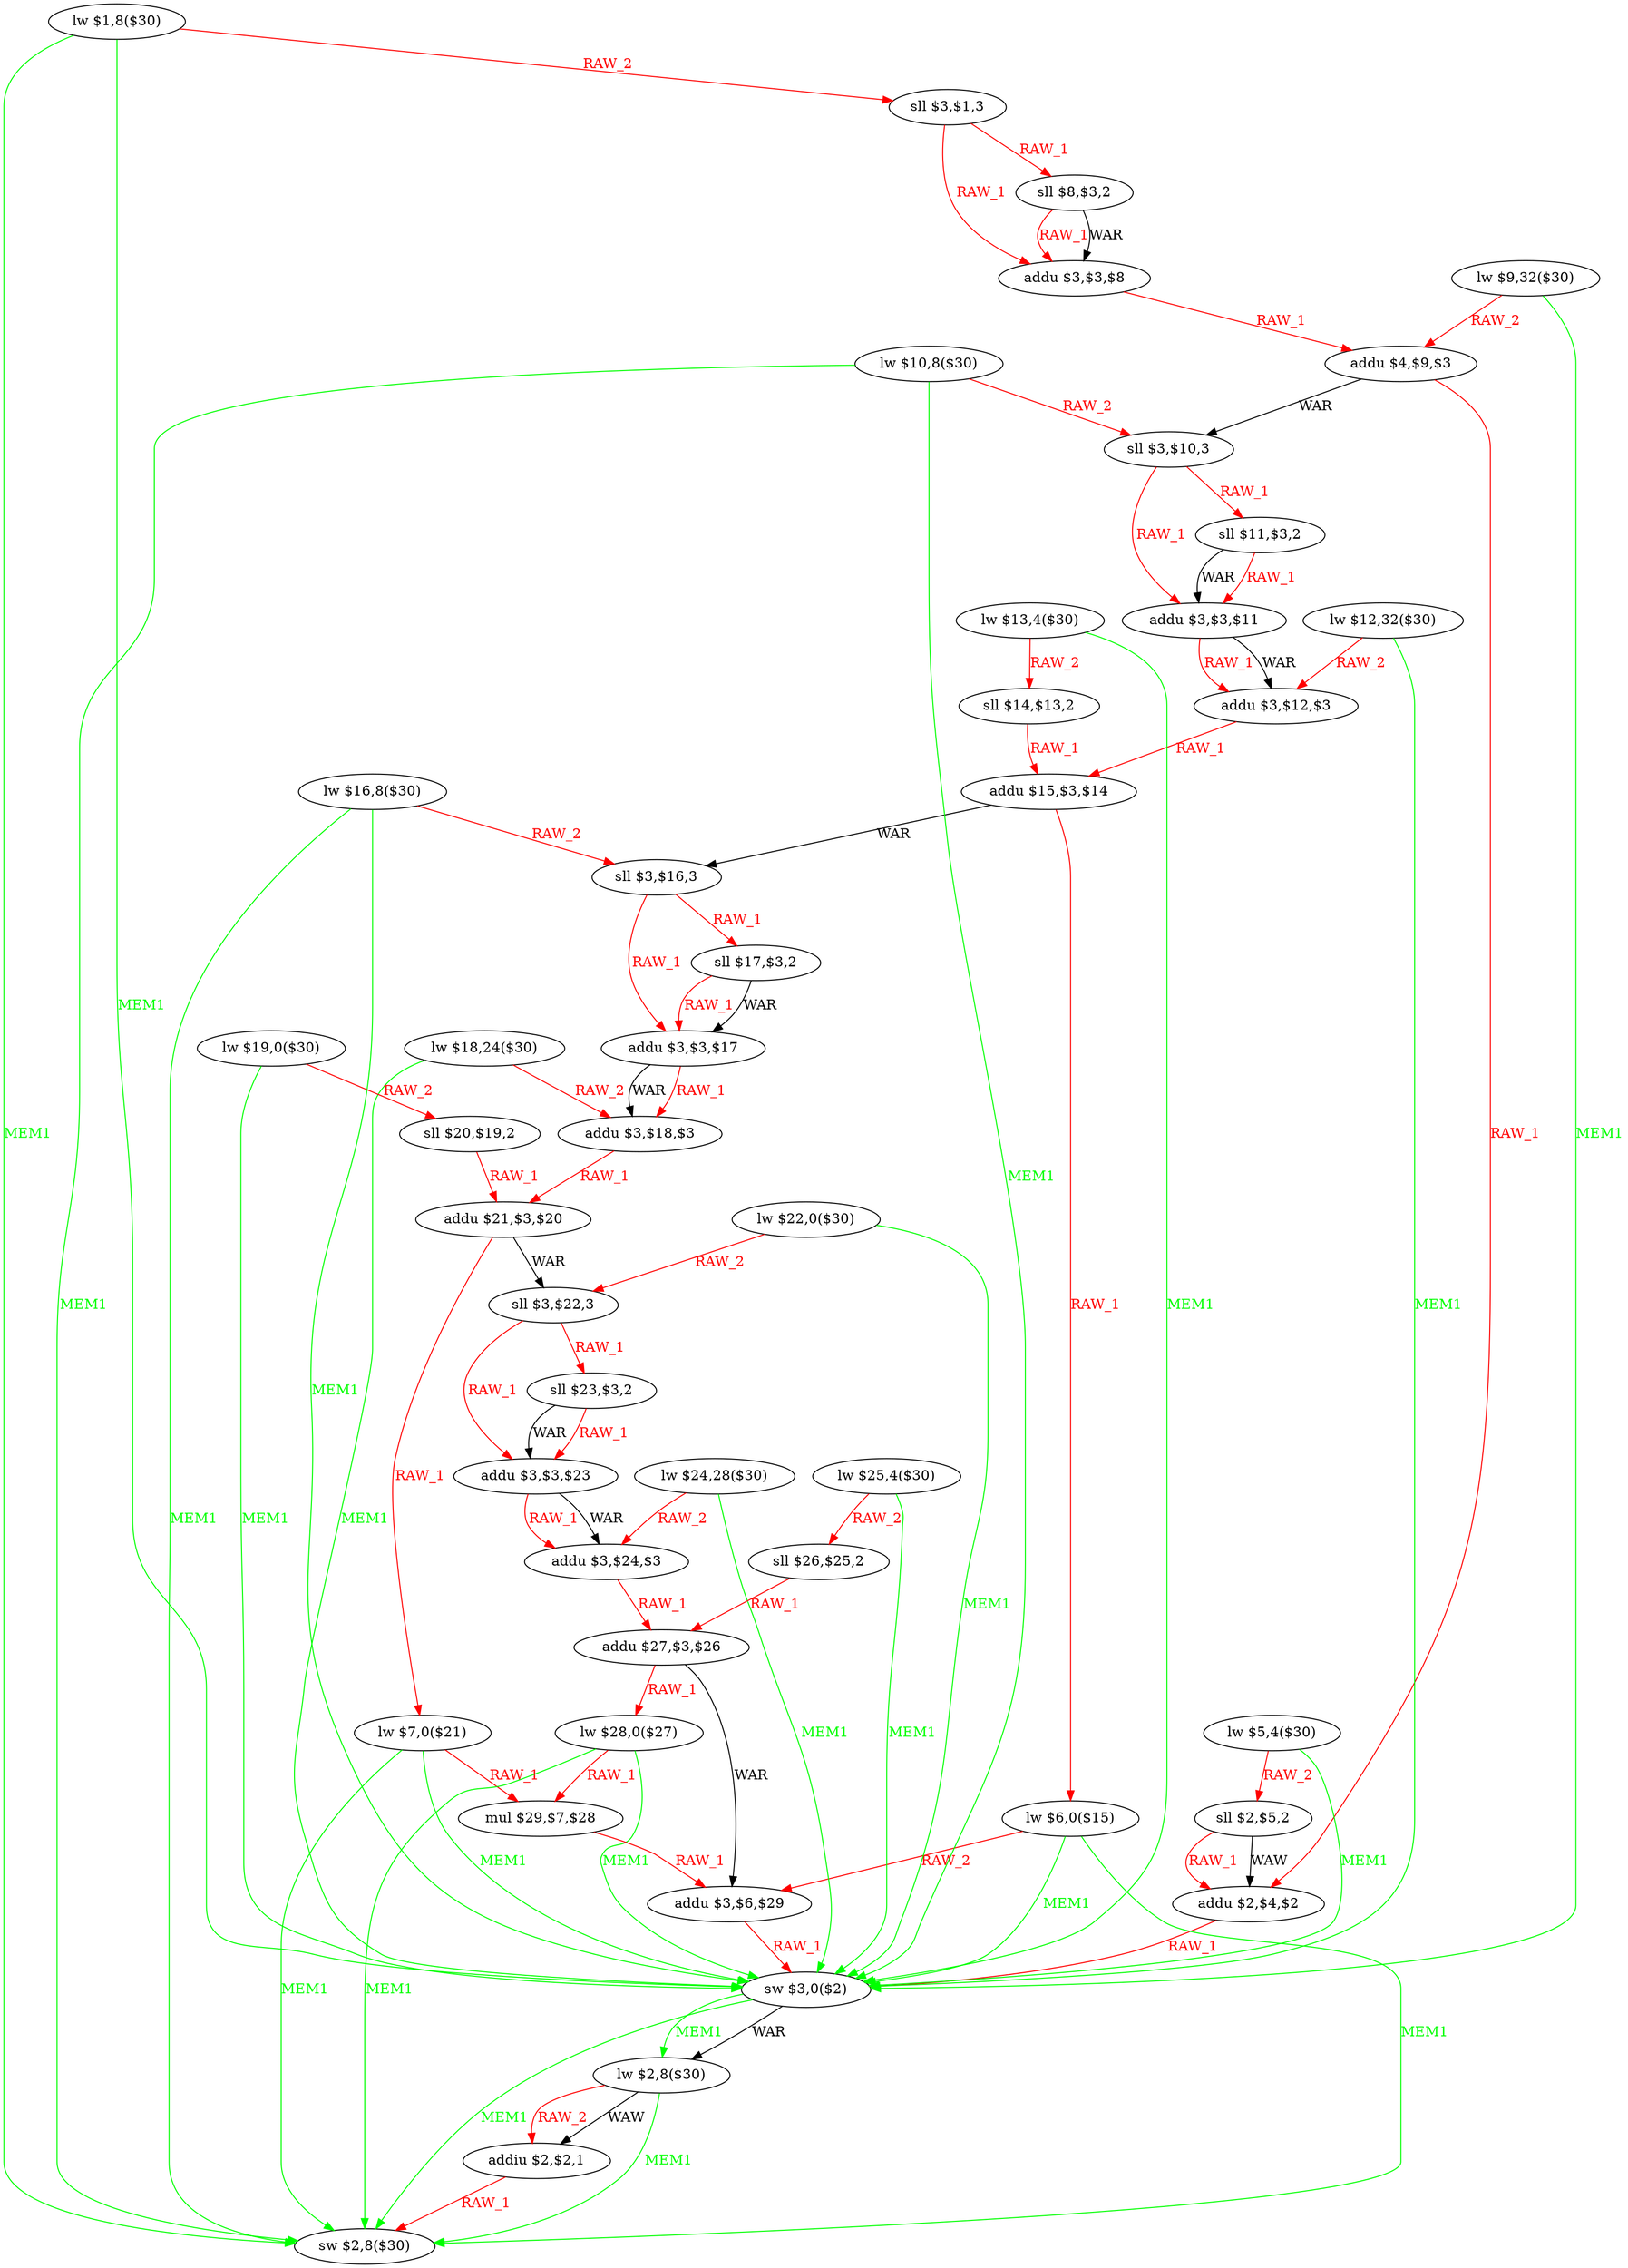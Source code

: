 digraph G1 {
node [shape = ellipse];
i0 [label = "lw $1,8($30)"] ;
i0 ->  i44 [color = green, fontcolor = green, label= "MEM1"];
i0 ->  i41 [color = green, fontcolor = green, label= "MEM1"];
i0 ->  i2 [color = red, fontcolor = red, label= "RAW_2"];
i44 [label = "sw $2,8($30)"] ;
i41 [label = "sw $3,0($2)"] ;
i41 ->  i44 [color = green, fontcolor = green, label= "MEM1"];
i41 ->  i42 [label= "WAR"];
i41 ->  i42 [color = green, fontcolor = green, label= "MEM1"];
i42 [label = "lw $2,8($30)"] ;
i42 ->  i44 [color = green, fontcolor = green, label= "MEM1"];
i42 ->  i43 [color = red, fontcolor = red, label= "RAW_2"];
i42 ->  i43 [label= "WAW"];
i43 [label = "addiu $2,$2,1"] ;
i43 ->  i44 [color = red, fontcolor = red, label= "RAW_1"];
i2 [label = "sll $3,$1,3"] ;
i2 ->  i4 [color = red, fontcolor = red, label= "RAW_1"];
i2 ->  i3 [color = red, fontcolor = red, label= "RAW_1"];
i4 [label = "addu $3,$3,$8"] ;
i4 ->  i6 [color = red, fontcolor = red, label= "RAW_1"];
i6 [label = "addu $4,$9,$3"] ;
i6 ->  i40 [color = red, fontcolor = red, label= "RAW_1"];
i6 ->  i8 [label= "WAR"];
i40 [label = "addu $2,$4,$2"] ;
i40 ->  i41 [color = red, fontcolor = red, label= "RAW_1"];
i8 [label = "sll $3,$10,3"] ;
i8 ->  i10 [color = red, fontcolor = red, label= "RAW_1"];
i8 ->  i9 [color = red, fontcolor = red, label= "RAW_1"];
i10 [label = "addu $3,$3,$11"] ;
i10 ->  i12 [color = red, fontcolor = red, label= "RAW_1"];
i10 ->  i12 [label= "WAR"];
i12 [label = "addu $3,$12,$3"] ;
i12 ->  i15 [color = red, fontcolor = red, label= "RAW_1"];
i15 [label = "addu $15,$3,$14"] ;
i15 ->  i18 [label= "WAR"];
i15 ->  i16 [color = red, fontcolor = red, label= "RAW_1"];
i18 [label = "sll $3,$16,3"] ;
i18 ->  i20 [color = red, fontcolor = red, label= "RAW_1"];
i18 ->  i19 [color = red, fontcolor = red, label= "RAW_1"];
i20 [label = "addu $3,$3,$17"] ;
i20 ->  i22 [color = red, fontcolor = red, label= "RAW_1"];
i20 ->  i22 [label= "WAR"];
i22 [label = "addu $3,$18,$3"] ;
i22 ->  i25 [color = red, fontcolor = red, label= "RAW_1"];
i25 [label = "addu $21,$3,$20"] ;
i25 ->  i28 [label= "WAR"];
i25 ->  i26 [color = red, fontcolor = red, label= "RAW_1"];
i28 [label = "sll $3,$22,3"] ;
i28 ->  i30 [color = red, fontcolor = red, label= "RAW_1"];
i28 ->  i29 [color = red, fontcolor = red, label= "RAW_1"];
i30 [label = "addu $3,$3,$23"] ;
i30 ->  i32 [color = red, fontcolor = red, label= "RAW_1"];
i30 ->  i32 [label= "WAR"];
i32 [label = "addu $3,$24,$3"] ;
i32 ->  i35 [color = red, fontcolor = red, label= "RAW_1"];
i35 [label = "addu $27,$3,$26"] ;
i35 ->  i38 [label= "WAR"];
i35 ->  i36 [color = red, fontcolor = red, label= "RAW_1"];
i38 [label = "addu $3,$6,$29"] ;
i38 ->  i41 [color = red, fontcolor = red, label= "RAW_1"];
i36 [label = "lw $28,0($27)"] ;
i36 ->  i44 [color = green, fontcolor = green, label= "MEM1"];
i36 ->  i41 [color = green, fontcolor = green, label= "MEM1"];
i36 ->  i37 [color = red, fontcolor = red, label= "RAW_1"];
i37 [label = "mul $29,$7,$28"] ;
i37 ->  i38 [color = red, fontcolor = red, label= "RAW_1"];
i29 [label = "sll $23,$3,2"] ;
i29 ->  i30 [color = red, fontcolor = red, label= "RAW_1"];
i29 ->  i30 [label= "WAR"];
i26 [label = "lw $7,0($21)"] ;
i26 ->  i44 [color = green, fontcolor = green, label= "MEM1"];
i26 ->  i41 [color = green, fontcolor = green, label= "MEM1"];
i26 ->  i37 [color = red, fontcolor = red, label= "RAW_1"];
i19 [label = "sll $17,$3,2"] ;
i19 ->  i20 [color = red, fontcolor = red, label= "RAW_1"];
i19 ->  i20 [label= "WAR"];
i16 [label = "lw $6,0($15)"] ;
i16 ->  i44 [color = green, fontcolor = green, label= "MEM1"];
i16 ->  i41 [color = green, fontcolor = green, label= "MEM1"];
i16 ->  i38 [color = red, fontcolor = red, label= "RAW_2"];
i9 [label = "sll $11,$3,2"] ;
i9 ->  i10 [color = red, fontcolor = red, label= "RAW_1"];
i9 ->  i10 [label= "WAR"];
i3 [label = "sll $8,$3,2"] ;
i3 ->  i4 [color = red, fontcolor = red, label= "RAW_1"];
i3 ->  i4 [label= "WAR"];
i1 [label = "lw $5,4($30)"] ;
i1 ->  i41 [color = green, fontcolor = green, label= "MEM1"];
i1 ->  i39 [color = red, fontcolor = red, label= "RAW_2"];
i39 [label = "sll $2,$5,2"] ;
i39 ->  i40 [color = red, fontcolor = red, label= "RAW_1"];
i39 ->  i40 [label= "WAW"];
i5 [label = "lw $9,32($30)"] ;
i5 ->  i41 [color = green, fontcolor = green, label= "MEM1"];
i5 ->  i6 [color = red, fontcolor = red, label= "RAW_2"];
i7 [label = "lw $10,8($30)"] ;
i7 ->  i44 [color = green, fontcolor = green, label= "MEM1"];
i7 ->  i41 [color = green, fontcolor = green, label= "MEM1"];
i7 ->  i8 [color = red, fontcolor = red, label= "RAW_2"];
i11 [label = "lw $12,32($30)"] ;
i11 ->  i41 [color = green, fontcolor = green, label= "MEM1"];
i11 ->  i12 [color = red, fontcolor = red, label= "RAW_2"];
i13 [label = "lw $13,4($30)"] ;
i13 ->  i41 [color = green, fontcolor = green, label= "MEM1"];
i13 ->  i14 [color = red, fontcolor = red, label= "RAW_2"];
i14 [label = "sll $14,$13,2"] ;
i14 ->  i15 [color = red, fontcolor = red, label= "RAW_1"];
i17 [label = "lw $16,8($30)"] ;
i17 ->  i44 [color = green, fontcolor = green, label= "MEM1"];
i17 ->  i41 [color = green, fontcolor = green, label= "MEM1"];
i17 ->  i18 [color = red, fontcolor = red, label= "RAW_2"];
i21 [label = "lw $18,24($30)"] ;
i21 ->  i41 [color = green, fontcolor = green, label= "MEM1"];
i21 ->  i22 [color = red, fontcolor = red, label= "RAW_2"];
i23 [label = "lw $19,0($30)"] ;
i23 ->  i41 [color = green, fontcolor = green, label= "MEM1"];
i23 ->  i24 [color = red, fontcolor = red, label= "RAW_2"];
i24 [label = "sll $20,$19,2"] ;
i24 ->  i25 [color = red, fontcolor = red, label= "RAW_1"];
i27 [label = "lw $22,0($30)"] ;
i27 ->  i41 [color = green, fontcolor = green, label= "MEM1"];
i27 ->  i28 [color = red, fontcolor = red, label= "RAW_2"];
i31 [label = "lw $24,28($30)"] ;
i31 ->  i41 [color = green, fontcolor = green, label= "MEM1"];
i31 ->  i32 [color = red, fontcolor = red, label= "RAW_2"];
i33 [label = "lw $25,4($30)"] ;
i33 ->  i41 [color = green, fontcolor = green, label= "MEM1"];
i33 ->  i34 [color = red, fontcolor = red, label= "RAW_2"];
i34 [label = "sll $26,$25,2"] ;
i34 ->  i35 [color = red, fontcolor = red, label= "RAW_1"];
}
